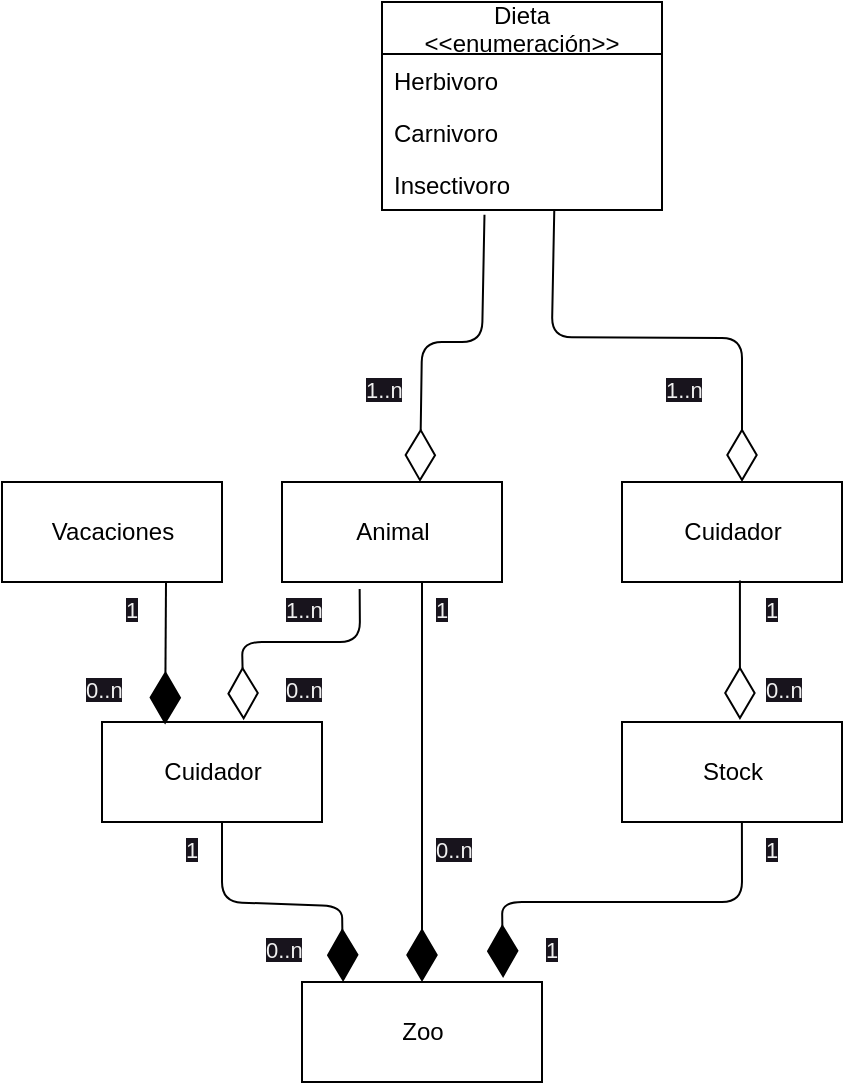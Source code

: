 <mxfile>
    <diagram id="UzBej7h8yrmq38pXgioy" name="Página-1">
        <mxGraphModel dx="871" dy="483" grid="1" gridSize="10" guides="1" tooltips="1" connect="1" arrows="1" fold="1" page="1" pageScale="1" pageWidth="850" pageHeight="1100" math="0" shadow="0">
            <root>
                <mxCell id="0"/>
                <mxCell id="1" parent="0"/>
                <mxCell id="2" value="Zoo" style="html=1;" vertex="1" parent="1">
                    <mxGeometry x="360" y="760" width="120" height="50" as="geometry"/>
                </mxCell>
                <mxCell id="3" value="" style="endArrow=diamondThin;endFill=1;endSize=24;html=1;entryX=0.838;entryY=-0.041;entryDx=0;entryDy=0;entryPerimeter=0;exitX=0.545;exitY=1;exitDx=0;exitDy=0;exitPerimeter=0;" edge="1" parent="1" source="7" target="2">
                    <mxGeometry width="160" relative="1" as="geometry">
                        <mxPoint x="520" y="680" as="sourcePoint"/>
                        <mxPoint x="500" y="640" as="targetPoint"/>
                        <Array as="points">
                            <mxPoint x="580" y="720"/>
                            <mxPoint x="460" y="720"/>
                        </Array>
                    </mxGeometry>
                </mxCell>
                <mxCell id="4" value="" style="endArrow=diamondThin;endFill=1;endSize=24;html=1;entryX=0.5;entryY=0;entryDx=0;entryDy=0;" edge="1" parent="1" target="2">
                    <mxGeometry width="160" relative="1" as="geometry">
                        <mxPoint x="420" y="560" as="sourcePoint"/>
                        <mxPoint x="520" y="690" as="targetPoint"/>
                    </mxGeometry>
                </mxCell>
                <mxCell id="5" value="" style="endArrow=diamondThin;endFill=1;endSize=24;html=1;entryX=0.838;entryY=-0.041;entryDx=0;entryDy=0;entryPerimeter=0;" edge="1" parent="1">
                    <mxGeometry width="160" relative="1" as="geometry">
                        <mxPoint x="320" y="680" as="sourcePoint"/>
                        <mxPoint x="380.56" y="760.0" as="targetPoint"/>
                        <Array as="points">
                            <mxPoint x="320" y="720"/>
                            <mxPoint x="380" y="722.05"/>
                        </Array>
                    </mxGeometry>
                </mxCell>
                <mxCell id="6" value="Cuidador" style="html=1;" vertex="1" parent="1">
                    <mxGeometry x="260" y="630" width="110" height="50" as="geometry"/>
                </mxCell>
                <mxCell id="7" value="Stock" style="html=1;" vertex="1" parent="1">
                    <mxGeometry x="520" y="630" width="110" height="50" as="geometry"/>
                </mxCell>
                <mxCell id="8" value="Animal" style="html=1;" vertex="1" parent="1">
                    <mxGeometry x="350" y="510" width="110" height="50" as="geometry"/>
                </mxCell>
                <mxCell id="9" value="" style="endArrow=diamondThin;endFill=0;endSize=24;html=1;entryX=0.644;entryY=-0.017;entryDx=0;entryDy=0;entryPerimeter=0;exitX=0.353;exitY=1.069;exitDx=0;exitDy=0;exitPerimeter=0;" edge="1" parent="1" source="8" target="6">
                    <mxGeometry width="160" relative="1" as="geometry">
                        <mxPoint x="380" y="660" as="sourcePoint"/>
                        <mxPoint x="540" y="660" as="targetPoint"/>
                        <Array as="points">
                            <mxPoint x="389" y="590"/>
                            <mxPoint x="330" y="590"/>
                        </Array>
                    </mxGeometry>
                </mxCell>
                <mxCell id="10" value="" style="endArrow=diamondThin;endFill=1;endSize=24;html=1;entryX=0.287;entryY=0.026;entryDx=0;entryDy=0;entryPerimeter=0;" edge="1" parent="1" target="6">
                    <mxGeometry width="160" relative="1" as="geometry">
                        <mxPoint x="292" y="560" as="sourcePoint"/>
                        <mxPoint x="490" y="650" as="targetPoint"/>
                    </mxGeometry>
                </mxCell>
                <mxCell id="11" value="Vacaciones" style="html=1;" vertex="1" parent="1">
                    <mxGeometry x="210" y="510" width="110" height="50" as="geometry"/>
                </mxCell>
                <mxCell id="12" value="Cuidador" style="html=1;" vertex="1" parent="1">
                    <mxGeometry x="520" y="510" width="110" height="50" as="geometry"/>
                </mxCell>
                <mxCell id="13" value="" style="endArrow=diamondThin;endFill=0;endSize=24;html=1;entryX=0.536;entryY=-0.02;entryDx=0;entryDy=0;exitX=0.536;exitY=0.985;exitDx=0;exitDy=0;entryPerimeter=0;exitPerimeter=0;" edge="1" parent="1" source="12" target="7">
                    <mxGeometry width="160" relative="1" as="geometry">
                        <mxPoint x="460" y="650" as="sourcePoint"/>
                        <mxPoint x="620" y="650" as="targetPoint"/>
                    </mxGeometry>
                </mxCell>
                <mxCell id="14" value="Dieta&#10;&lt;&lt;enumeración&gt;&gt;" style="swimlane;fontStyle=0;childLayout=stackLayout;horizontal=1;startSize=26;fillColor=none;horizontalStack=0;resizeParent=1;resizeParentMax=0;resizeLast=0;collapsible=1;marginBottom=0;" vertex="1" parent="1">
                    <mxGeometry x="400" y="270" width="140" height="104" as="geometry"/>
                </mxCell>
                <mxCell id="15" value="Herbivoro" style="text;strokeColor=none;fillColor=none;align=left;verticalAlign=top;spacingLeft=4;spacingRight=4;overflow=hidden;rotatable=0;points=[[0,0.5],[1,0.5]];portConstraint=eastwest;" vertex="1" parent="14">
                    <mxGeometry y="26" width="140" height="26" as="geometry"/>
                </mxCell>
                <mxCell id="16" value="Carnivoro" style="text;strokeColor=none;fillColor=none;align=left;verticalAlign=top;spacingLeft=4;spacingRight=4;overflow=hidden;rotatable=0;points=[[0,0.5],[1,0.5]];portConstraint=eastwest;" vertex="1" parent="14">
                    <mxGeometry y="52" width="140" height="26" as="geometry"/>
                </mxCell>
                <mxCell id="17" value="Insectivoro" style="text;strokeColor=none;fillColor=none;align=left;verticalAlign=top;spacingLeft=4;spacingRight=4;overflow=hidden;rotatable=0;points=[[0,0.5],[1,0.5]];portConstraint=eastwest;" vertex="1" parent="14">
                    <mxGeometry y="78" width="140" height="26" as="geometry"/>
                </mxCell>
                <mxCell id="19" value="" style="endArrow=diamondThin;endFill=0;endSize=24;html=1;exitX=0.366;exitY=1.091;exitDx=0;exitDy=0;exitPerimeter=0;entryX=0.627;entryY=0.001;entryDx=0;entryDy=0;entryPerimeter=0;" edge="1" parent="1" source="17" target="8">
                    <mxGeometry width="160" relative="1" as="geometry">
                        <mxPoint x="500" y="500" as="sourcePoint"/>
                        <mxPoint x="660" y="500" as="targetPoint"/>
                        <Array as="points">
                            <mxPoint x="450" y="440"/>
                            <mxPoint x="420" y="440"/>
                        </Array>
                    </mxGeometry>
                </mxCell>
                <mxCell id="20" value="" style="endArrow=diamondThin;endFill=0;endSize=24;html=1;exitX=0.366;exitY=1.091;exitDx=0;exitDy=0;exitPerimeter=0;" edge="1" parent="1">
                    <mxGeometry width="160" relative="1" as="geometry">
                        <mxPoint x="486.14" y="373.996" as="sourcePoint"/>
                        <mxPoint x="580" y="510" as="targetPoint"/>
                        <Array as="points">
                            <mxPoint x="484.9" y="437.63"/>
                            <mxPoint x="580" y="438"/>
                        </Array>
                    </mxGeometry>
                </mxCell>
                <mxCell id="22" value="&lt;span style=&quot;color: rgb(240, 240, 240); font-family: Helvetica; font-size: 11px; font-style: normal; font-variant-ligatures: normal; font-variant-caps: normal; font-weight: 400; letter-spacing: normal; orphans: 2; text-align: left; text-indent: 0px; text-transform: none; widows: 2; word-spacing: 0px; -webkit-text-stroke-width: 0px; background-color: rgb(24, 20, 29); text-decoration-thickness: initial; text-decoration-style: initial; text-decoration-color: initial; float: none; display: inline !important;&quot;&gt;1..n&lt;/span&gt;" style="text;whiteSpace=wrap;html=1;" vertex="1" parent="1">
                    <mxGeometry x="390" y="450" width="30" height="20" as="geometry"/>
                </mxCell>
                <mxCell id="24" value="&lt;span style=&quot;color: rgb(240, 240, 240); font-family: Helvetica; font-size: 11px; font-style: normal; font-variant-ligatures: normal; font-variant-caps: normal; font-weight: 400; letter-spacing: normal; orphans: 2; text-align: left; text-indent: 0px; text-transform: none; widows: 2; word-spacing: 0px; -webkit-text-stroke-width: 0px; background-color: rgb(24, 20, 29); text-decoration-thickness: initial; text-decoration-style: initial; text-decoration-color: initial; float: none; display: inline !important;&quot;&gt;1..n&lt;/span&gt;" style="text;whiteSpace=wrap;html=1;" vertex="1" parent="1">
                    <mxGeometry x="540" y="450" width="30" height="20" as="geometry"/>
                </mxCell>
                <mxCell id="25" value="&lt;span style=&quot;color: rgb(240, 240, 240); font-family: Helvetica; font-size: 11px; font-style: normal; font-variant-ligatures: normal; font-variant-caps: normal; font-weight: 400; letter-spacing: normal; orphans: 2; text-align: left; text-indent: 0px; text-transform: none; widows: 2; word-spacing: 0px; -webkit-text-stroke-width: 0px; background-color: rgb(24, 20, 29); text-decoration-thickness: initial; text-decoration-style: initial; text-decoration-color: initial; float: none; display: inline !important;&quot;&gt;1&lt;/span&gt;" style="text;whiteSpace=wrap;html=1;" vertex="1" parent="1">
                    <mxGeometry x="590" y="560" width="30" height="20" as="geometry"/>
                </mxCell>
                <mxCell id="26" value="&lt;span style=&quot;color: rgb(240, 240, 240); font-family: Helvetica; font-size: 11px; font-style: normal; font-variant-ligatures: normal; font-variant-caps: normal; font-weight: 400; letter-spacing: normal; orphans: 2; text-align: left; text-indent: 0px; text-transform: none; widows: 2; word-spacing: 0px; -webkit-text-stroke-width: 0px; background-color: rgb(24, 20, 29); text-decoration-thickness: initial; text-decoration-style: initial; text-decoration-color: initial; float: none; display: inline !important;&quot;&gt;0..n&lt;/span&gt;" style="text;whiteSpace=wrap;html=1;" vertex="1" parent="1">
                    <mxGeometry x="590" y="600" width="30" height="20" as="geometry"/>
                </mxCell>
                <mxCell id="27" value="&lt;span style=&quot;color: rgb(240, 240, 240); font-family: Helvetica; font-size: 11px; font-style: normal; font-variant-ligatures: normal; font-variant-caps: normal; font-weight: 400; letter-spacing: normal; orphans: 2; text-align: left; text-indent: 0px; text-transform: none; widows: 2; word-spacing: 0px; -webkit-text-stroke-width: 0px; background-color: rgb(24, 20, 29); text-decoration-thickness: initial; text-decoration-style: initial; text-decoration-color: initial; float: none; display: inline !important;&quot;&gt;1&lt;/span&gt;" style="text;whiteSpace=wrap;html=1;" vertex="1" parent="1">
                    <mxGeometry x="425" y="560" width="30" height="20" as="geometry"/>
                </mxCell>
                <mxCell id="28" value="&lt;span style=&quot;color: rgb(240, 240, 240); font-family: Helvetica; font-size: 11px; font-style: normal; font-variant-ligatures: normal; font-variant-caps: normal; font-weight: 400; letter-spacing: normal; orphans: 2; text-align: left; text-indent: 0px; text-transform: none; widows: 2; word-spacing: 0px; -webkit-text-stroke-width: 0px; background-color: rgb(24, 20, 29); text-decoration-thickness: initial; text-decoration-style: initial; text-decoration-color: initial; float: none; display: inline !important;&quot;&gt;1..n&lt;/span&gt;" style="text;whiteSpace=wrap;html=1;" vertex="1" parent="1">
                    <mxGeometry x="350" y="560" width="30" height="20" as="geometry"/>
                </mxCell>
                <mxCell id="29" value="&lt;span style=&quot;color: rgb(240, 240, 240); font-family: Helvetica; font-size: 11px; font-style: normal; font-variant-ligatures: normal; font-variant-caps: normal; font-weight: 400; letter-spacing: normal; orphans: 2; text-align: left; text-indent: 0px; text-transform: none; widows: 2; word-spacing: 0px; -webkit-text-stroke-width: 0px; background-color: rgb(24, 20, 29); text-decoration-thickness: initial; text-decoration-style: initial; text-decoration-color: initial; float: none; display: inline !important;&quot;&gt;1&lt;/span&gt;" style="text;whiteSpace=wrap;html=1;" vertex="1" parent="1">
                    <mxGeometry x="270" y="560" width="30" height="20" as="geometry"/>
                </mxCell>
                <mxCell id="30" value="&lt;span style=&quot;color: rgb(240, 240, 240); font-family: Helvetica; font-size: 11px; font-style: normal; font-variant-ligatures: normal; font-variant-caps: normal; font-weight: 400; letter-spacing: normal; orphans: 2; text-align: left; text-indent: 0px; text-transform: none; widows: 2; word-spacing: 0px; -webkit-text-stroke-width: 0px; background-color: rgb(24, 20, 29); text-decoration-thickness: initial; text-decoration-style: initial; text-decoration-color: initial; float: none; display: inline !important;&quot;&gt;0..n&lt;/span&gt;" style="text;whiteSpace=wrap;html=1;" vertex="1" parent="1">
                    <mxGeometry x="250" y="600" width="30" height="20" as="geometry"/>
                </mxCell>
                <mxCell id="31" value="&lt;span style=&quot;color: rgb(240, 240, 240); font-family: Helvetica; font-size: 11px; font-style: normal; font-variant-ligatures: normal; font-variant-caps: normal; font-weight: 400; letter-spacing: normal; orphans: 2; text-align: left; text-indent: 0px; text-transform: none; widows: 2; word-spacing: 0px; -webkit-text-stroke-width: 0px; background-color: rgb(24, 20, 29); text-decoration-thickness: initial; text-decoration-style: initial; text-decoration-color: initial; float: none; display: inline !important;&quot;&gt;0..n&lt;/span&gt;" style="text;whiteSpace=wrap;html=1;" vertex="1" parent="1">
                    <mxGeometry x="350" y="600" width="30" height="20" as="geometry"/>
                </mxCell>
                <mxCell id="32" value="&lt;span style=&quot;color: rgb(240, 240, 240); font-family: Helvetica; font-size: 11px; font-style: normal; font-variant-ligatures: normal; font-variant-caps: normal; font-weight: 400; letter-spacing: normal; orphans: 2; text-align: left; text-indent: 0px; text-transform: none; widows: 2; word-spacing: 0px; -webkit-text-stroke-width: 0px; background-color: rgb(24, 20, 29); text-decoration-thickness: initial; text-decoration-style: initial; text-decoration-color: initial; float: none; display: inline !important;&quot;&gt;0..n&lt;/span&gt;" style="text;whiteSpace=wrap;html=1;" vertex="1" parent="1">
                    <mxGeometry x="425" y="680" width="30" height="20" as="geometry"/>
                </mxCell>
                <mxCell id="33" value="&lt;span style=&quot;color: rgb(240, 240, 240); font-family: Helvetica; font-size: 11px; font-style: normal; font-variant-ligatures: normal; font-variant-caps: normal; font-weight: 400; letter-spacing: normal; orphans: 2; text-align: left; text-indent: 0px; text-transform: none; widows: 2; word-spacing: 0px; -webkit-text-stroke-width: 0px; background-color: rgb(24, 20, 29); text-decoration-thickness: initial; text-decoration-style: initial; text-decoration-color: initial; float: none; display: inline !important;&quot;&gt;0..n&lt;/span&gt;" style="text;whiteSpace=wrap;html=1;" vertex="1" parent="1">
                    <mxGeometry x="340" y="730" width="30" height="20" as="geometry"/>
                </mxCell>
                <mxCell id="34" value="&lt;span style=&quot;color: rgb(240, 240, 240); font-family: Helvetica; font-size: 11px; font-style: normal; font-variant-ligatures: normal; font-variant-caps: normal; font-weight: 400; letter-spacing: normal; orphans: 2; text-align: left; text-indent: 0px; text-transform: none; widows: 2; word-spacing: 0px; -webkit-text-stroke-width: 0px; background-color: rgb(24, 20, 29); text-decoration-thickness: initial; text-decoration-style: initial; text-decoration-color: initial; float: none; display: inline !important;&quot;&gt;1&lt;/span&gt;" style="text;whiteSpace=wrap;html=1;" vertex="1" parent="1">
                    <mxGeometry x="300" y="680" width="30" height="20" as="geometry"/>
                </mxCell>
                <mxCell id="35" value="&lt;span style=&quot;color: rgb(240, 240, 240); font-family: Helvetica; font-size: 11px; font-style: normal; font-variant-ligatures: normal; font-variant-caps: normal; font-weight: 400; letter-spacing: normal; orphans: 2; text-align: left; text-indent: 0px; text-transform: none; widows: 2; word-spacing: 0px; -webkit-text-stroke-width: 0px; background-color: rgb(24, 20, 29); text-decoration-thickness: initial; text-decoration-style: initial; text-decoration-color: initial; float: none; display: inline !important;&quot;&gt;1&lt;/span&gt;" style="text;whiteSpace=wrap;html=1;" vertex="1" parent="1">
                    <mxGeometry x="480" y="730" width="30" height="20" as="geometry"/>
                </mxCell>
                <mxCell id="36" value="&lt;span style=&quot;color: rgb(240, 240, 240); font-family: Helvetica; font-size: 11px; font-style: normal; font-variant-ligatures: normal; font-variant-caps: normal; font-weight: 400; letter-spacing: normal; orphans: 2; text-align: left; text-indent: 0px; text-transform: none; widows: 2; word-spacing: 0px; -webkit-text-stroke-width: 0px; background-color: rgb(24, 20, 29); text-decoration-thickness: initial; text-decoration-style: initial; text-decoration-color: initial; float: none; display: inline !important;&quot;&gt;1&lt;/span&gt;" style="text;whiteSpace=wrap;html=1;" vertex="1" parent="1">
                    <mxGeometry x="590" y="680" width="30" height="20" as="geometry"/>
                </mxCell>
            </root>
        </mxGraphModel>
    </diagram>
</mxfile>